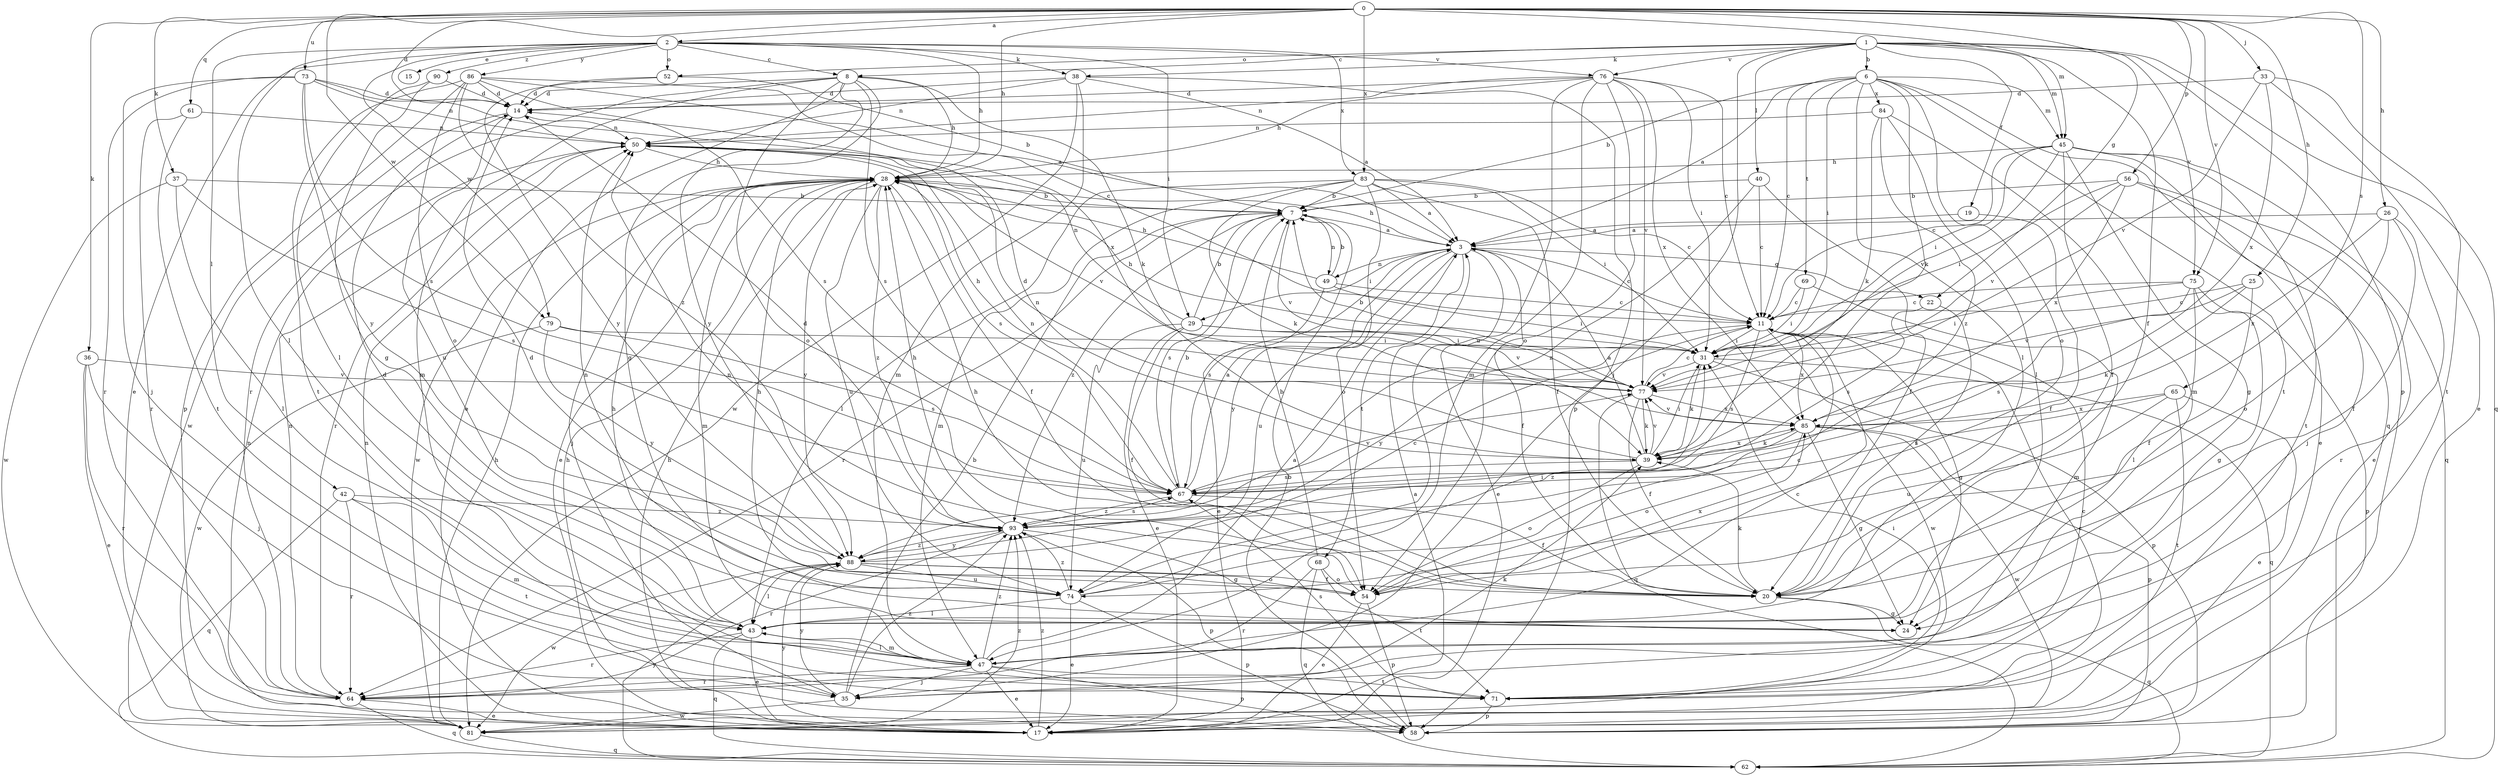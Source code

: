 strict digraph  {
0;
1;
2;
3;
6;
7;
8;
11;
14;
15;
17;
19;
20;
22;
24;
25;
26;
28;
29;
31;
33;
35;
36;
37;
38;
39;
40;
42;
43;
45;
47;
49;
50;
52;
54;
56;
58;
61;
62;
64;
65;
67;
68;
69;
71;
73;
74;
75;
76;
77;
79;
81;
83;
84;
85;
86;
88;
90;
93;
0 -> 2  [label=a];
0 -> 14  [label=d];
0 -> 22  [label=g];
0 -> 25  [label=h];
0 -> 26  [label=h];
0 -> 28  [label=h];
0 -> 33  [label=j];
0 -> 36  [label=k];
0 -> 37  [label=k];
0 -> 45  [label=m];
0 -> 56  [label=p];
0 -> 61  [label=q];
0 -> 65  [label=s];
0 -> 73  [label=u];
0 -> 75  [label=v];
0 -> 79  [label=w];
0 -> 83  [label=x];
1 -> 6  [label=b];
1 -> 8  [label=c];
1 -> 19  [label=f];
1 -> 20  [label=f];
1 -> 35  [label=j];
1 -> 38  [label=k];
1 -> 40  [label=l];
1 -> 45  [label=m];
1 -> 52  [label=o];
1 -> 58  [label=p];
1 -> 62  [label=q];
1 -> 75  [label=v];
1 -> 76  [label=v];
2 -> 8  [label=c];
2 -> 15  [label=e];
2 -> 17  [label=e];
2 -> 28  [label=h];
2 -> 29  [label=i];
2 -> 38  [label=k];
2 -> 42  [label=l];
2 -> 43  [label=l];
2 -> 52  [label=o];
2 -> 76  [label=v];
2 -> 79  [label=w];
2 -> 83  [label=x];
2 -> 86  [label=y];
2 -> 90  [label=z];
3 -> 11  [label=c];
3 -> 17  [label=e];
3 -> 20  [label=f];
3 -> 22  [label=g];
3 -> 28  [label=h];
3 -> 29  [label=i];
3 -> 49  [label=n];
3 -> 67  [label=s];
3 -> 68  [label=t];
3 -> 74  [label=u];
3 -> 88  [label=y];
6 -> 3  [label=a];
6 -> 7  [label=b];
6 -> 11  [label=c];
6 -> 31  [label=i];
6 -> 39  [label=k];
6 -> 43  [label=l];
6 -> 45  [label=m];
6 -> 54  [label=o];
6 -> 62  [label=q];
6 -> 69  [label=t];
6 -> 71  [label=t];
6 -> 84  [label=x];
7 -> 3  [label=a];
7 -> 49  [label=n];
7 -> 64  [label=r];
7 -> 67  [label=s];
7 -> 77  [label=v];
7 -> 93  [label=z];
8 -> 14  [label=d];
8 -> 17  [label=e];
8 -> 24  [label=g];
8 -> 28  [label=h];
8 -> 39  [label=k];
8 -> 47  [label=m];
8 -> 54  [label=o];
8 -> 64  [label=r];
8 -> 67  [label=s];
8 -> 88  [label=y];
11 -> 24  [label=g];
11 -> 31  [label=i];
11 -> 67  [label=s];
11 -> 81  [label=w];
11 -> 85  [label=x];
11 -> 88  [label=y];
14 -> 50  [label=n];
14 -> 74  [label=u];
14 -> 81  [label=w];
17 -> 3  [label=a];
17 -> 28  [label=h];
17 -> 50  [label=n];
17 -> 88  [label=y];
17 -> 93  [label=z];
19 -> 3  [label=a];
19 -> 20  [label=f];
20 -> 24  [label=g];
20 -> 28  [label=h];
20 -> 39  [label=k];
20 -> 62  [label=q];
22 -> 20  [label=f];
22 -> 67  [label=s];
25 -> 11  [label=c];
25 -> 20  [label=f];
25 -> 39  [label=k];
25 -> 77  [label=v];
26 -> 3  [label=a];
26 -> 20  [label=f];
26 -> 54  [label=o];
26 -> 64  [label=r];
26 -> 85  [label=x];
28 -> 7  [label=b];
28 -> 17  [label=e];
28 -> 20  [label=f];
28 -> 35  [label=j];
28 -> 47  [label=m];
28 -> 74  [label=u];
28 -> 77  [label=v];
28 -> 81  [label=w];
28 -> 88  [label=y];
28 -> 93  [label=z];
29 -> 7  [label=b];
29 -> 17  [label=e];
29 -> 20  [label=f];
29 -> 31  [label=i];
29 -> 50  [label=n];
29 -> 74  [label=u];
29 -> 77  [label=v];
31 -> 28  [label=h];
31 -> 39  [label=k];
31 -> 58  [label=p];
31 -> 62  [label=q];
31 -> 77  [label=v];
33 -> 14  [label=d];
33 -> 17  [label=e];
33 -> 71  [label=t];
33 -> 77  [label=v];
33 -> 85  [label=x];
35 -> 7  [label=b];
35 -> 39  [label=k];
35 -> 81  [label=w];
35 -> 88  [label=y];
35 -> 93  [label=z];
36 -> 17  [label=e];
36 -> 35  [label=j];
36 -> 64  [label=r];
36 -> 77  [label=v];
37 -> 7  [label=b];
37 -> 43  [label=l];
37 -> 67  [label=s];
37 -> 81  [label=w];
38 -> 3  [label=a];
38 -> 14  [label=d];
38 -> 47  [label=m];
38 -> 50  [label=n];
38 -> 58  [label=p];
38 -> 81  [label=w];
39 -> 3  [label=a];
39 -> 14  [label=d];
39 -> 31  [label=i];
39 -> 50  [label=n];
39 -> 54  [label=o];
39 -> 67  [label=s];
39 -> 77  [label=v];
39 -> 85  [label=x];
40 -> 7  [label=b];
40 -> 11  [label=c];
40 -> 20  [label=f];
40 -> 93  [label=z];
42 -> 47  [label=m];
42 -> 62  [label=q];
42 -> 64  [label=r];
42 -> 71  [label=t];
42 -> 93  [label=z];
43 -> 14  [label=d];
43 -> 17  [label=e];
43 -> 28  [label=h];
43 -> 47  [label=m];
43 -> 62  [label=q];
43 -> 64  [label=r];
45 -> 11  [label=c];
45 -> 17  [label=e];
45 -> 20  [label=f];
45 -> 24  [label=g];
45 -> 28  [label=h];
45 -> 31  [label=i];
45 -> 62  [label=q];
45 -> 71  [label=t];
45 -> 77  [label=v];
47 -> 3  [label=a];
47 -> 11  [label=c];
47 -> 17  [label=e];
47 -> 35  [label=j];
47 -> 43  [label=l];
47 -> 58  [label=p];
47 -> 64  [label=r];
47 -> 71  [label=t];
47 -> 93  [label=z];
49 -> 7  [label=b];
49 -> 11  [label=c];
49 -> 17  [label=e];
49 -> 28  [label=h];
49 -> 31  [label=i];
50 -> 28  [label=h];
50 -> 64  [label=r];
50 -> 67  [label=s];
52 -> 7  [label=b];
52 -> 14  [label=d];
52 -> 88  [label=y];
54 -> 14  [label=d];
54 -> 17  [label=e];
54 -> 50  [label=n];
54 -> 58  [label=p];
54 -> 85  [label=x];
56 -> 7  [label=b];
56 -> 17  [label=e];
56 -> 31  [label=i];
56 -> 35  [label=j];
56 -> 77  [label=v];
56 -> 85  [label=x];
58 -> 7  [label=b];
58 -> 28  [label=h];
61 -> 50  [label=n];
61 -> 64  [label=r];
61 -> 71  [label=t];
62 -> 88  [label=y];
64 -> 17  [label=e];
64 -> 50  [label=n];
64 -> 62  [label=q];
65 -> 17  [label=e];
65 -> 67  [label=s];
65 -> 71  [label=t];
65 -> 74  [label=u];
65 -> 85  [label=x];
67 -> 3  [label=a];
67 -> 7  [label=b];
67 -> 20  [label=f];
67 -> 50  [label=n];
67 -> 77  [label=v];
67 -> 93  [label=z];
68 -> 7  [label=b];
68 -> 54  [label=o];
68 -> 62  [label=q];
68 -> 64  [label=r];
68 -> 71  [label=t];
69 -> 11  [label=c];
69 -> 31  [label=i];
69 -> 47  [label=m];
71 -> 11  [label=c];
71 -> 31  [label=i];
71 -> 58  [label=p];
71 -> 67  [label=s];
73 -> 14  [label=d];
73 -> 35  [label=j];
73 -> 50  [label=n];
73 -> 64  [label=r];
73 -> 67  [label=s];
73 -> 85  [label=x];
73 -> 88  [label=y];
74 -> 11  [label=c];
74 -> 17  [label=e];
74 -> 28  [label=h];
74 -> 31  [label=i];
74 -> 43  [label=l];
74 -> 50  [label=n];
74 -> 58  [label=p];
74 -> 93  [label=z];
75 -> 11  [label=c];
75 -> 24  [label=g];
75 -> 31  [label=i];
75 -> 43  [label=l];
75 -> 58  [label=p];
75 -> 67  [label=s];
76 -> 11  [label=c];
76 -> 14  [label=d];
76 -> 28  [label=h];
76 -> 31  [label=i];
76 -> 47  [label=m];
76 -> 50  [label=n];
76 -> 54  [label=o];
76 -> 74  [label=u];
76 -> 77  [label=v];
76 -> 85  [label=x];
77 -> 7  [label=b];
77 -> 11  [label=c];
77 -> 20  [label=f];
77 -> 28  [label=h];
77 -> 39  [label=k];
77 -> 62  [label=q];
77 -> 85  [label=x];
79 -> 31  [label=i];
79 -> 67  [label=s];
79 -> 81  [label=w];
79 -> 88  [label=y];
81 -> 11  [label=c];
81 -> 28  [label=h];
81 -> 50  [label=n];
81 -> 62  [label=q];
81 -> 93  [label=z];
83 -> 3  [label=a];
83 -> 7  [label=b];
83 -> 11  [label=c];
83 -> 20  [label=f];
83 -> 31  [label=i];
83 -> 39  [label=k];
83 -> 43  [label=l];
83 -> 47  [label=m];
83 -> 54  [label=o];
84 -> 39  [label=k];
84 -> 43  [label=l];
84 -> 47  [label=m];
84 -> 50  [label=n];
84 -> 93  [label=z];
85 -> 24  [label=g];
85 -> 39  [label=k];
85 -> 54  [label=o];
85 -> 58  [label=p];
85 -> 77  [label=v];
85 -> 81  [label=w];
85 -> 93  [label=z];
86 -> 3  [label=a];
86 -> 11  [label=c];
86 -> 14  [label=d];
86 -> 54  [label=o];
86 -> 58  [label=p];
86 -> 67  [label=s];
86 -> 71  [label=t];
86 -> 93  [label=z];
88 -> 11  [label=c];
88 -> 20  [label=f];
88 -> 43  [label=l];
88 -> 54  [label=o];
88 -> 74  [label=u];
88 -> 81  [label=w];
88 -> 93  [label=z];
90 -> 14  [label=d];
90 -> 24  [label=g];
90 -> 43  [label=l];
93 -> 14  [label=d];
93 -> 24  [label=g];
93 -> 28  [label=h];
93 -> 58  [label=p];
93 -> 64  [label=r];
93 -> 67  [label=s];
93 -> 88  [label=y];
}
